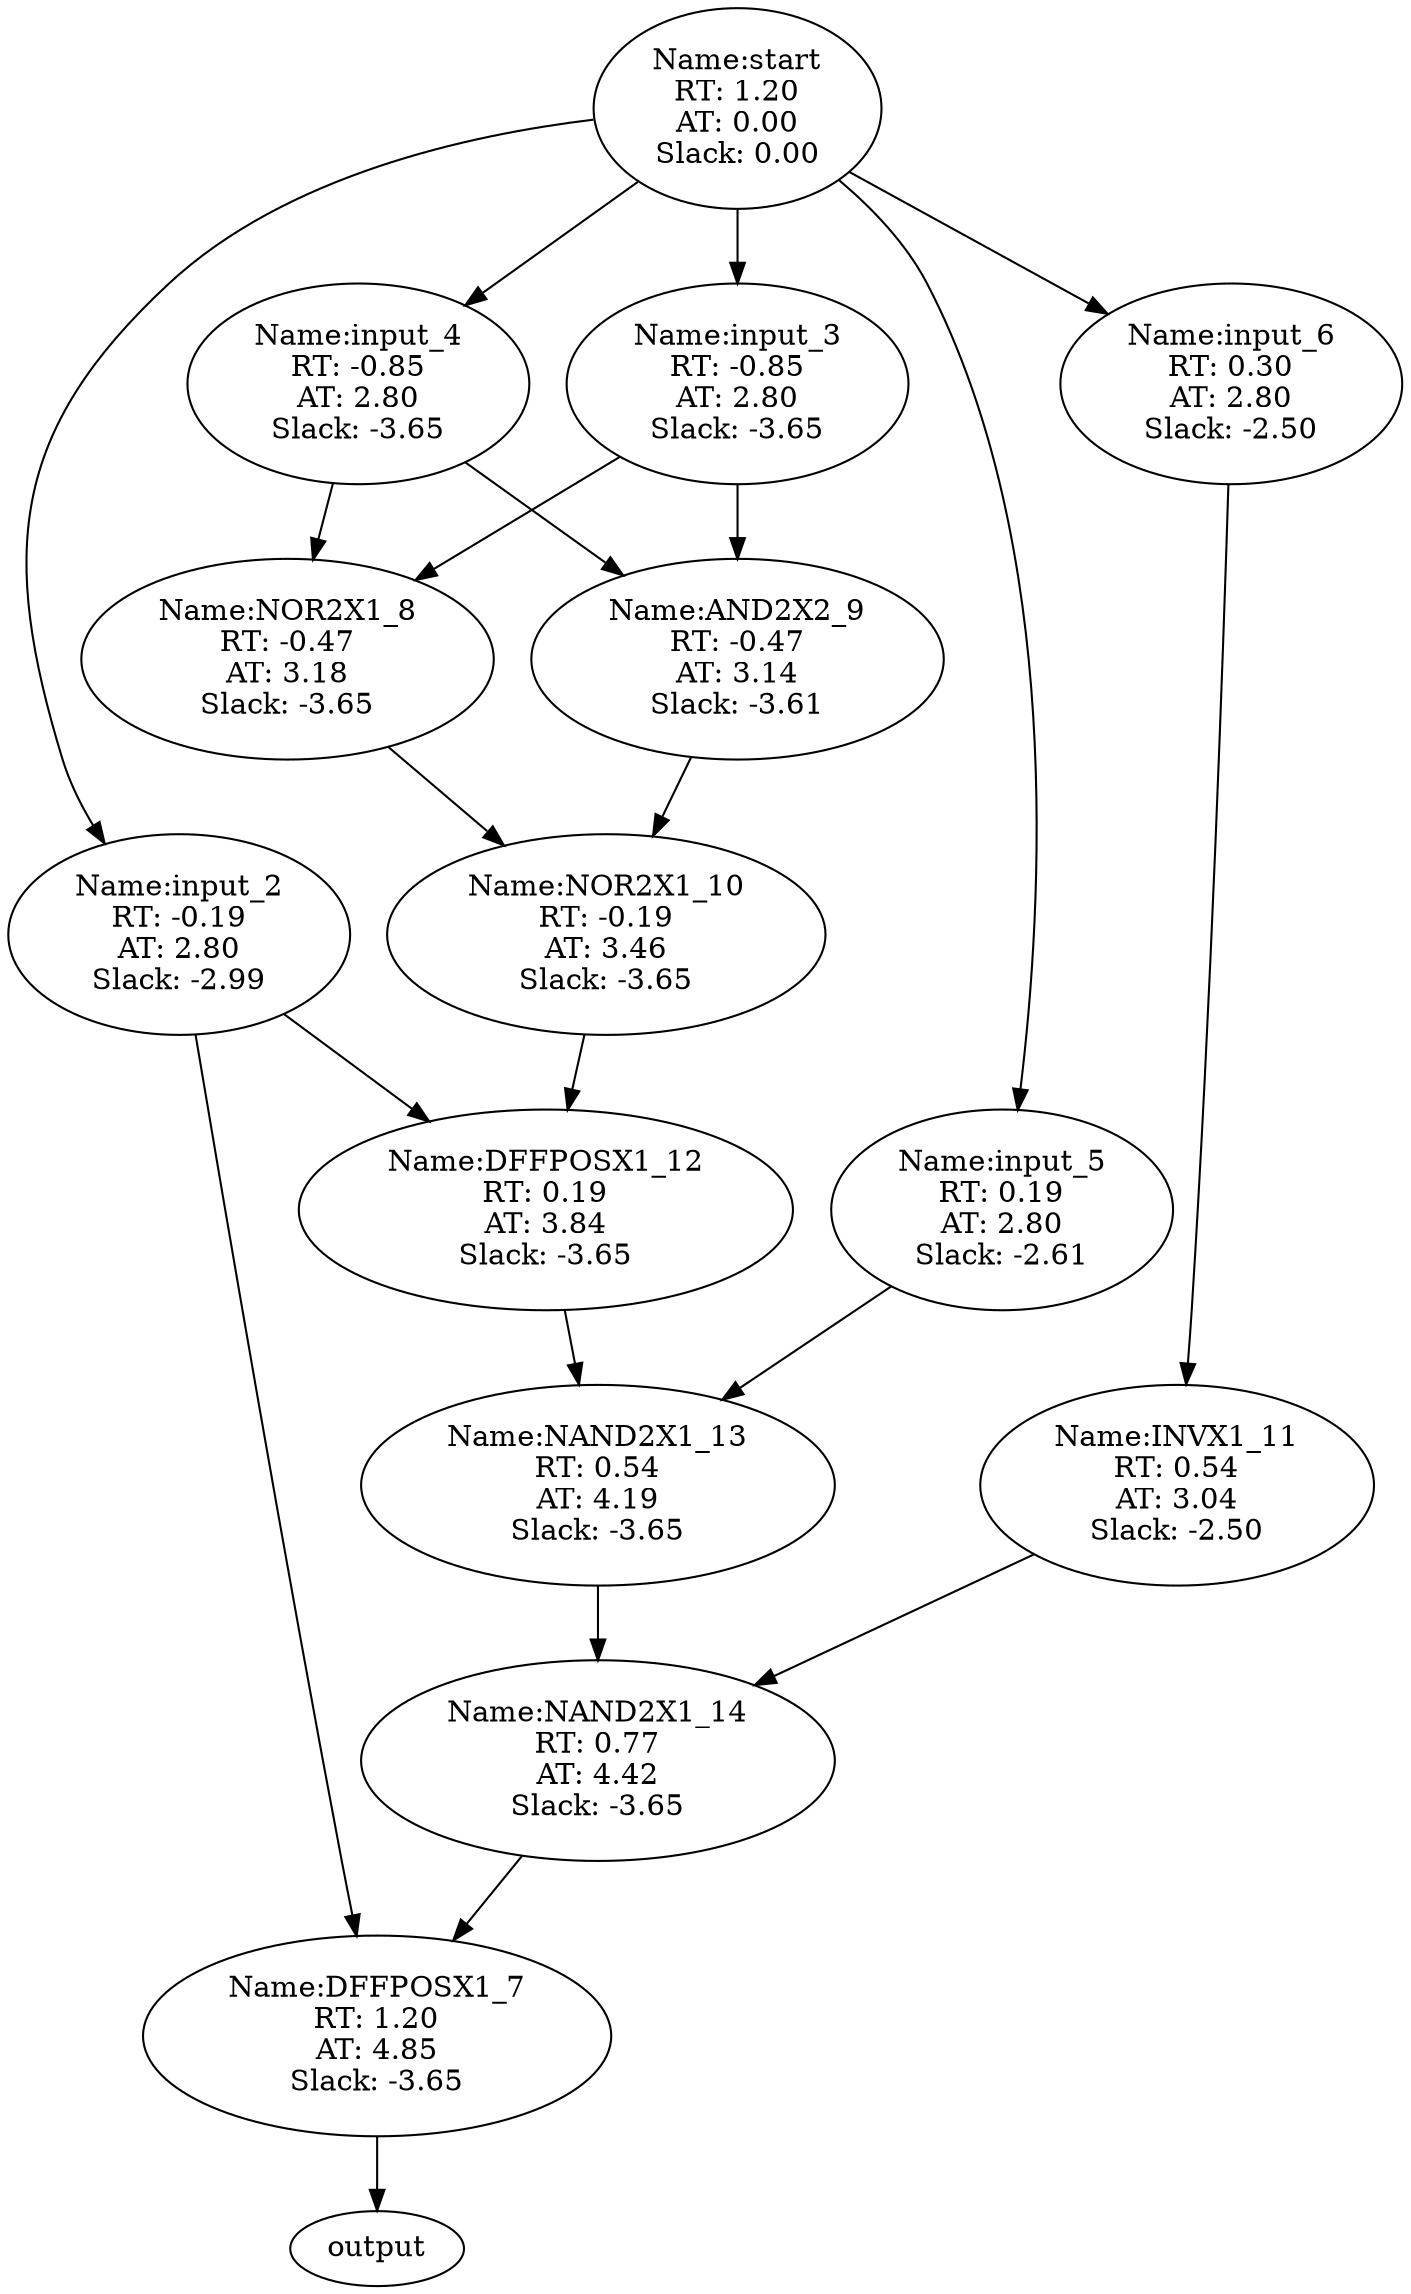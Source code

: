 digraph G {
start [label="Name:start\nRT: 1.20\nAT: 0.00\nSlack: 0.00"];
start -> input_2;
start -> input_3;
start -> input_4;
start -> input_5;
start -> input_6;
input_2 [label="Name:input_2\nRT: -0.19\nAT: 2.80\nSlack: -2.99"];
input_2 -> DFFPOSX1_12;
input_2 -> DFFPOSX1_7;
input_3 [label="Name:input_3\nRT: -0.85\nAT: 2.80\nSlack: -3.65"];
input_3 -> NOR2X1_8;
input_3 -> AND2X2_9;
input_4 [label="Name:input_4\nRT: -0.85\nAT: 2.80\nSlack: -3.65"];
input_4 -> NOR2X1_8;
input_4 -> AND2X2_9;
input_5 [label="Name:input_5\nRT: 0.19\nAT: 2.80\nSlack: -2.61"];
input_5 -> NAND2X1_13;
input_6 [label="Name:input_6\nRT: 0.30\nAT: 2.80\nSlack: -2.50"];
input_6 -> INVX1_11;
DFFPOSX1_7 [label="Name:DFFPOSX1_7\nRT: 1.20\nAT: 4.85\nSlack: -3.65"];
DFFPOSX1_7 -> output;
NOR2X1_8 [label="Name:NOR2X1_8\nRT: -0.47\nAT: 3.18\nSlack: -3.65"];
NOR2X1_8 -> NOR2X1_10;
AND2X2_9 [label="Name:AND2X2_9\nRT: -0.47\nAT: 3.14\nSlack: -3.61"];
AND2X2_9 -> NOR2X1_10;
NOR2X1_10 [label="Name:NOR2X1_10\nRT: -0.19\nAT: 3.46\nSlack: -3.65"];
NOR2X1_10 -> DFFPOSX1_12;
INVX1_11 [label="Name:INVX1_11\nRT: 0.54\nAT: 3.04\nSlack: -2.50"];
INVX1_11 -> NAND2X1_14;
DFFPOSX1_12 [label="Name:DFFPOSX1_12\nRT: 0.19\nAT: 3.84\nSlack: -3.65"];
DFFPOSX1_12 -> NAND2X1_13;
NAND2X1_13 [label="Name:NAND2X1_13\nRT: 0.54\nAT: 4.19\nSlack: -3.65"];
NAND2X1_13 -> NAND2X1_14;
NAND2X1_14 [label="Name:NAND2X1_14\nRT: 0.77\nAT: 4.42\nSlack: -3.65"];
NAND2X1_14 -> DFFPOSX1_7;
}